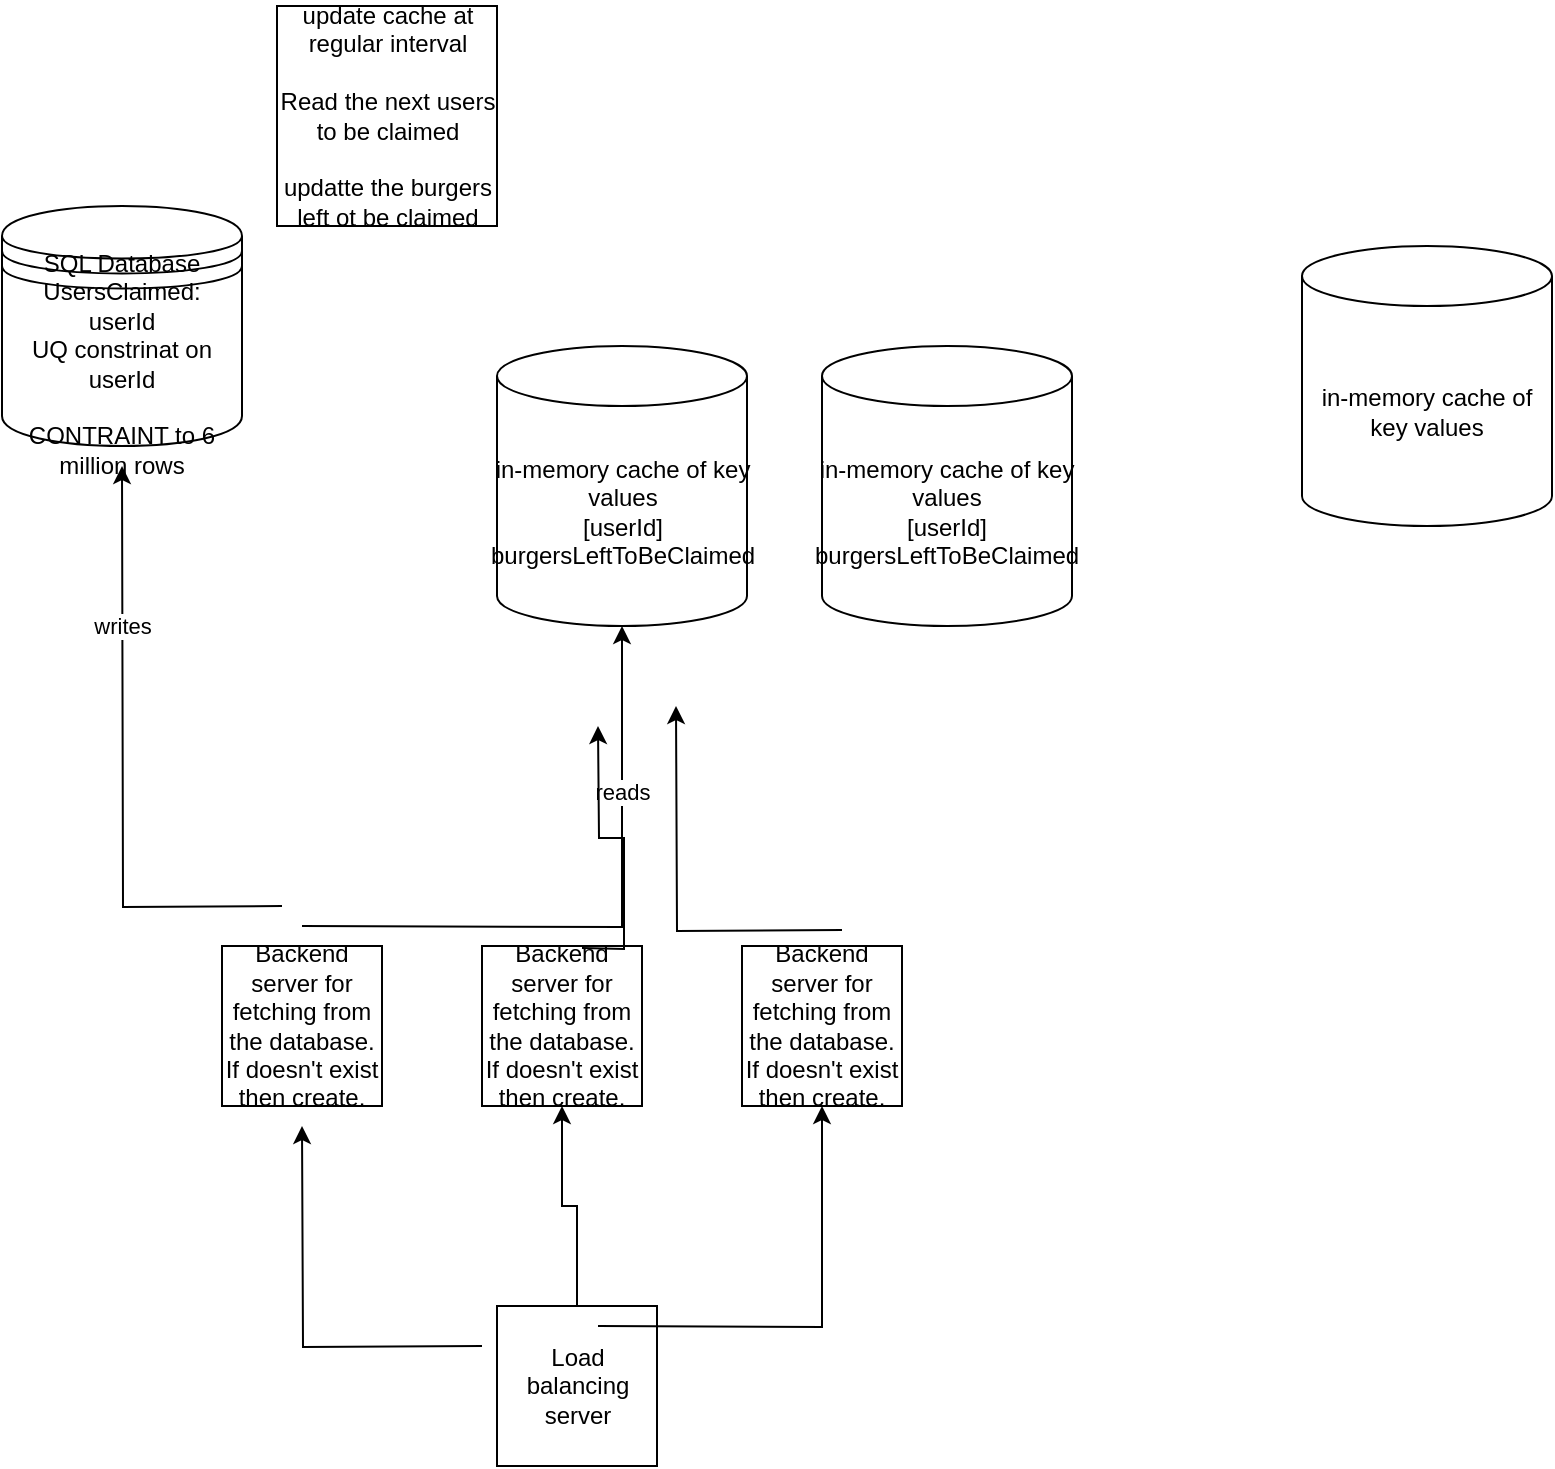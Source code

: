 <mxfile version="22.1.5" type="github">
  <diagram name="Page-1" id="1GFZ9LNcqXIwYAzBgQg2">
    <mxGraphModel dx="1364" dy="2018" grid="1" gridSize="10" guides="1" tooltips="1" connect="1" arrows="1" fold="1" page="1" pageScale="1" pageWidth="850" pageHeight="1100" math="0" shadow="0">
      <root>
        <mxCell id="0" />
        <mxCell id="1" parent="0" />
        <mxCell id="UPaFkkY95kvGGJCZ14u1-1" value="in-memory cache of key values&lt;br&gt;[userId]&lt;br&gt;burgersLeftToBeClaimed" style="shape=cylinder3;whiteSpace=wrap;html=1;boundedLbl=1;backgroundOutline=1;size=15;" vertex="1" parent="1">
          <mxGeometry x="447.5" y="130" width="125" height="140" as="geometry" />
        </mxCell>
        <mxCell id="UPaFkkY95kvGGJCZ14u1-2" value="Backend server for fetching from the database.&lt;br&gt;If doesn&#39;t exist then create." style="whiteSpace=wrap;html=1;aspect=fixed;" vertex="1" parent="1">
          <mxGeometry x="440" y="430" width="80" height="80" as="geometry" />
        </mxCell>
        <mxCell id="UPaFkkY95kvGGJCZ14u1-3" value="Backend server for fetching from the database.&lt;br style=&quot;border-color: var(--border-color);&quot;&gt;If doesn&#39;t exist then create." style="whiteSpace=wrap;html=1;aspect=fixed;" vertex="1" parent="1">
          <mxGeometry x="570" y="430" width="80" height="80" as="geometry" />
        </mxCell>
        <mxCell id="UPaFkkY95kvGGJCZ14u1-4" value="Backend server for fetching from the database.&lt;br style=&quot;border-color: var(--border-color);&quot;&gt;If doesn&#39;t exist then create." style="whiteSpace=wrap;html=1;aspect=fixed;" vertex="1" parent="1">
          <mxGeometry x="310" y="430" width="80" height="80" as="geometry" />
        </mxCell>
        <mxCell id="UPaFkkY95kvGGJCZ14u1-6" value="" style="edgeStyle=orthogonalEdgeStyle;rounded=0;orthogonalLoop=1;jettySize=auto;html=1;" edge="1" parent="1" source="UPaFkkY95kvGGJCZ14u1-5" target="UPaFkkY95kvGGJCZ14u1-2">
          <mxGeometry relative="1" as="geometry" />
        </mxCell>
        <mxCell id="UPaFkkY95kvGGJCZ14u1-5" value="Load balancing&lt;br&gt;server" style="whiteSpace=wrap;html=1;aspect=fixed;" vertex="1" parent="1">
          <mxGeometry x="447.5" y="610" width="80" height="80" as="geometry" />
        </mxCell>
        <mxCell id="UPaFkkY95kvGGJCZ14u1-7" value="" style="edgeStyle=orthogonalEdgeStyle;rounded=0;orthogonalLoop=1;jettySize=auto;html=1;entryX=0.5;entryY=1;entryDx=0;entryDy=0;" edge="1" parent="1" target="UPaFkkY95kvGGJCZ14u1-3">
          <mxGeometry relative="1" as="geometry">
            <mxPoint x="498" y="620" as="sourcePoint" />
            <mxPoint x="490" y="520" as="targetPoint" />
          </mxGeometry>
        </mxCell>
        <mxCell id="UPaFkkY95kvGGJCZ14u1-8" value="" style="edgeStyle=orthogonalEdgeStyle;rounded=0;orthogonalLoop=1;jettySize=auto;html=1;" edge="1" parent="1">
          <mxGeometry relative="1" as="geometry">
            <mxPoint x="440" y="630" as="sourcePoint" />
            <mxPoint x="350" y="520" as="targetPoint" />
          </mxGeometry>
        </mxCell>
        <mxCell id="UPaFkkY95kvGGJCZ14u1-9" value="" style="edgeStyle=orthogonalEdgeStyle;rounded=0;orthogonalLoop=1;jettySize=auto;html=1;" edge="1" parent="1" target="UPaFkkY95kvGGJCZ14u1-1">
          <mxGeometry relative="1" as="geometry">
            <mxPoint x="350" y="420" as="sourcePoint" />
            <mxPoint x="290" y="250" as="targetPoint" />
          </mxGeometry>
        </mxCell>
        <mxCell id="UPaFkkY95kvGGJCZ14u1-15" value="reads" style="edgeLabel;html=1;align=center;verticalAlign=middle;resizable=0;points=[];" vertex="1" connectable="0" parent="UPaFkkY95kvGGJCZ14u1-9">
          <mxGeometry x="0.468" y="1" relative="1" as="geometry">
            <mxPoint x="1" as="offset" />
          </mxGeometry>
        </mxCell>
        <mxCell id="UPaFkkY95kvGGJCZ14u1-10" value="" style="edgeStyle=orthogonalEdgeStyle;rounded=0;orthogonalLoop=1;jettySize=auto;html=1;" edge="1" parent="1">
          <mxGeometry relative="1" as="geometry">
            <mxPoint x="490" y="431" as="sourcePoint" />
            <mxPoint x="498" y="320" as="targetPoint" />
          </mxGeometry>
        </mxCell>
        <mxCell id="UPaFkkY95kvGGJCZ14u1-12" value="" style="edgeStyle=orthogonalEdgeStyle;rounded=0;orthogonalLoop=1;jettySize=auto;html=1;" edge="1" parent="1">
          <mxGeometry relative="1" as="geometry">
            <mxPoint x="620" y="422" as="sourcePoint" />
            <mxPoint x="537" y="310" as="targetPoint" />
          </mxGeometry>
        </mxCell>
        <mxCell id="UPaFkkY95kvGGJCZ14u1-13" value="in-memory cache of key values" style="shape=cylinder3;whiteSpace=wrap;html=1;boundedLbl=1;backgroundOutline=1;size=15;" vertex="1" parent="1">
          <mxGeometry x="850" y="80" width="125" height="140" as="geometry" />
        </mxCell>
        <mxCell id="UPaFkkY95kvGGJCZ14u1-14" value="SQL Database&lt;br&gt;UsersClaimed:&lt;br&gt;userId&lt;br&gt;UQ constrinat on userId&lt;br&gt;&lt;br&gt;CONTRAINT to 6 million rows" style="shape=datastore;whiteSpace=wrap;html=1;" vertex="1" parent="1">
          <mxGeometry x="200" y="60" width="120" height="120" as="geometry" />
        </mxCell>
        <mxCell id="UPaFkkY95kvGGJCZ14u1-16" value="" style="edgeStyle=orthogonalEdgeStyle;rounded=0;orthogonalLoop=1;jettySize=auto;html=1;" edge="1" parent="1">
          <mxGeometry relative="1" as="geometry">
            <mxPoint x="340" y="410" as="sourcePoint" />
            <mxPoint x="260" y="190" as="targetPoint" />
          </mxGeometry>
        </mxCell>
        <mxCell id="UPaFkkY95kvGGJCZ14u1-17" value="writes" style="edgeLabel;html=1;align=center;verticalAlign=middle;resizable=0;points=[];" vertex="1" connectable="0" parent="UPaFkkY95kvGGJCZ14u1-16">
          <mxGeometry x="0.468" y="1" relative="1" as="geometry">
            <mxPoint x="1" as="offset" />
          </mxGeometry>
        </mxCell>
        <mxCell id="UPaFkkY95kvGGJCZ14u1-18" value="update cache at regular interval&lt;br&gt;&lt;br&gt;Read the next users to be claimed&lt;br&gt;&lt;br&gt;updatte the burgers left ot be claimed" style="whiteSpace=wrap;html=1;aspect=fixed;" vertex="1" parent="1">
          <mxGeometry x="337.5" y="-40" width="110" height="110" as="geometry" />
        </mxCell>
        <mxCell id="UPaFkkY95kvGGJCZ14u1-20" value="in-memory cache of key values&lt;br&gt;[userId]&lt;br&gt;burgersLeftToBeClaimed" style="shape=cylinder3;whiteSpace=wrap;html=1;boundedLbl=1;backgroundOutline=1;size=15;" vertex="1" parent="1">
          <mxGeometry x="610" y="130" width="125" height="140" as="geometry" />
        </mxCell>
      </root>
    </mxGraphModel>
  </diagram>
</mxfile>
